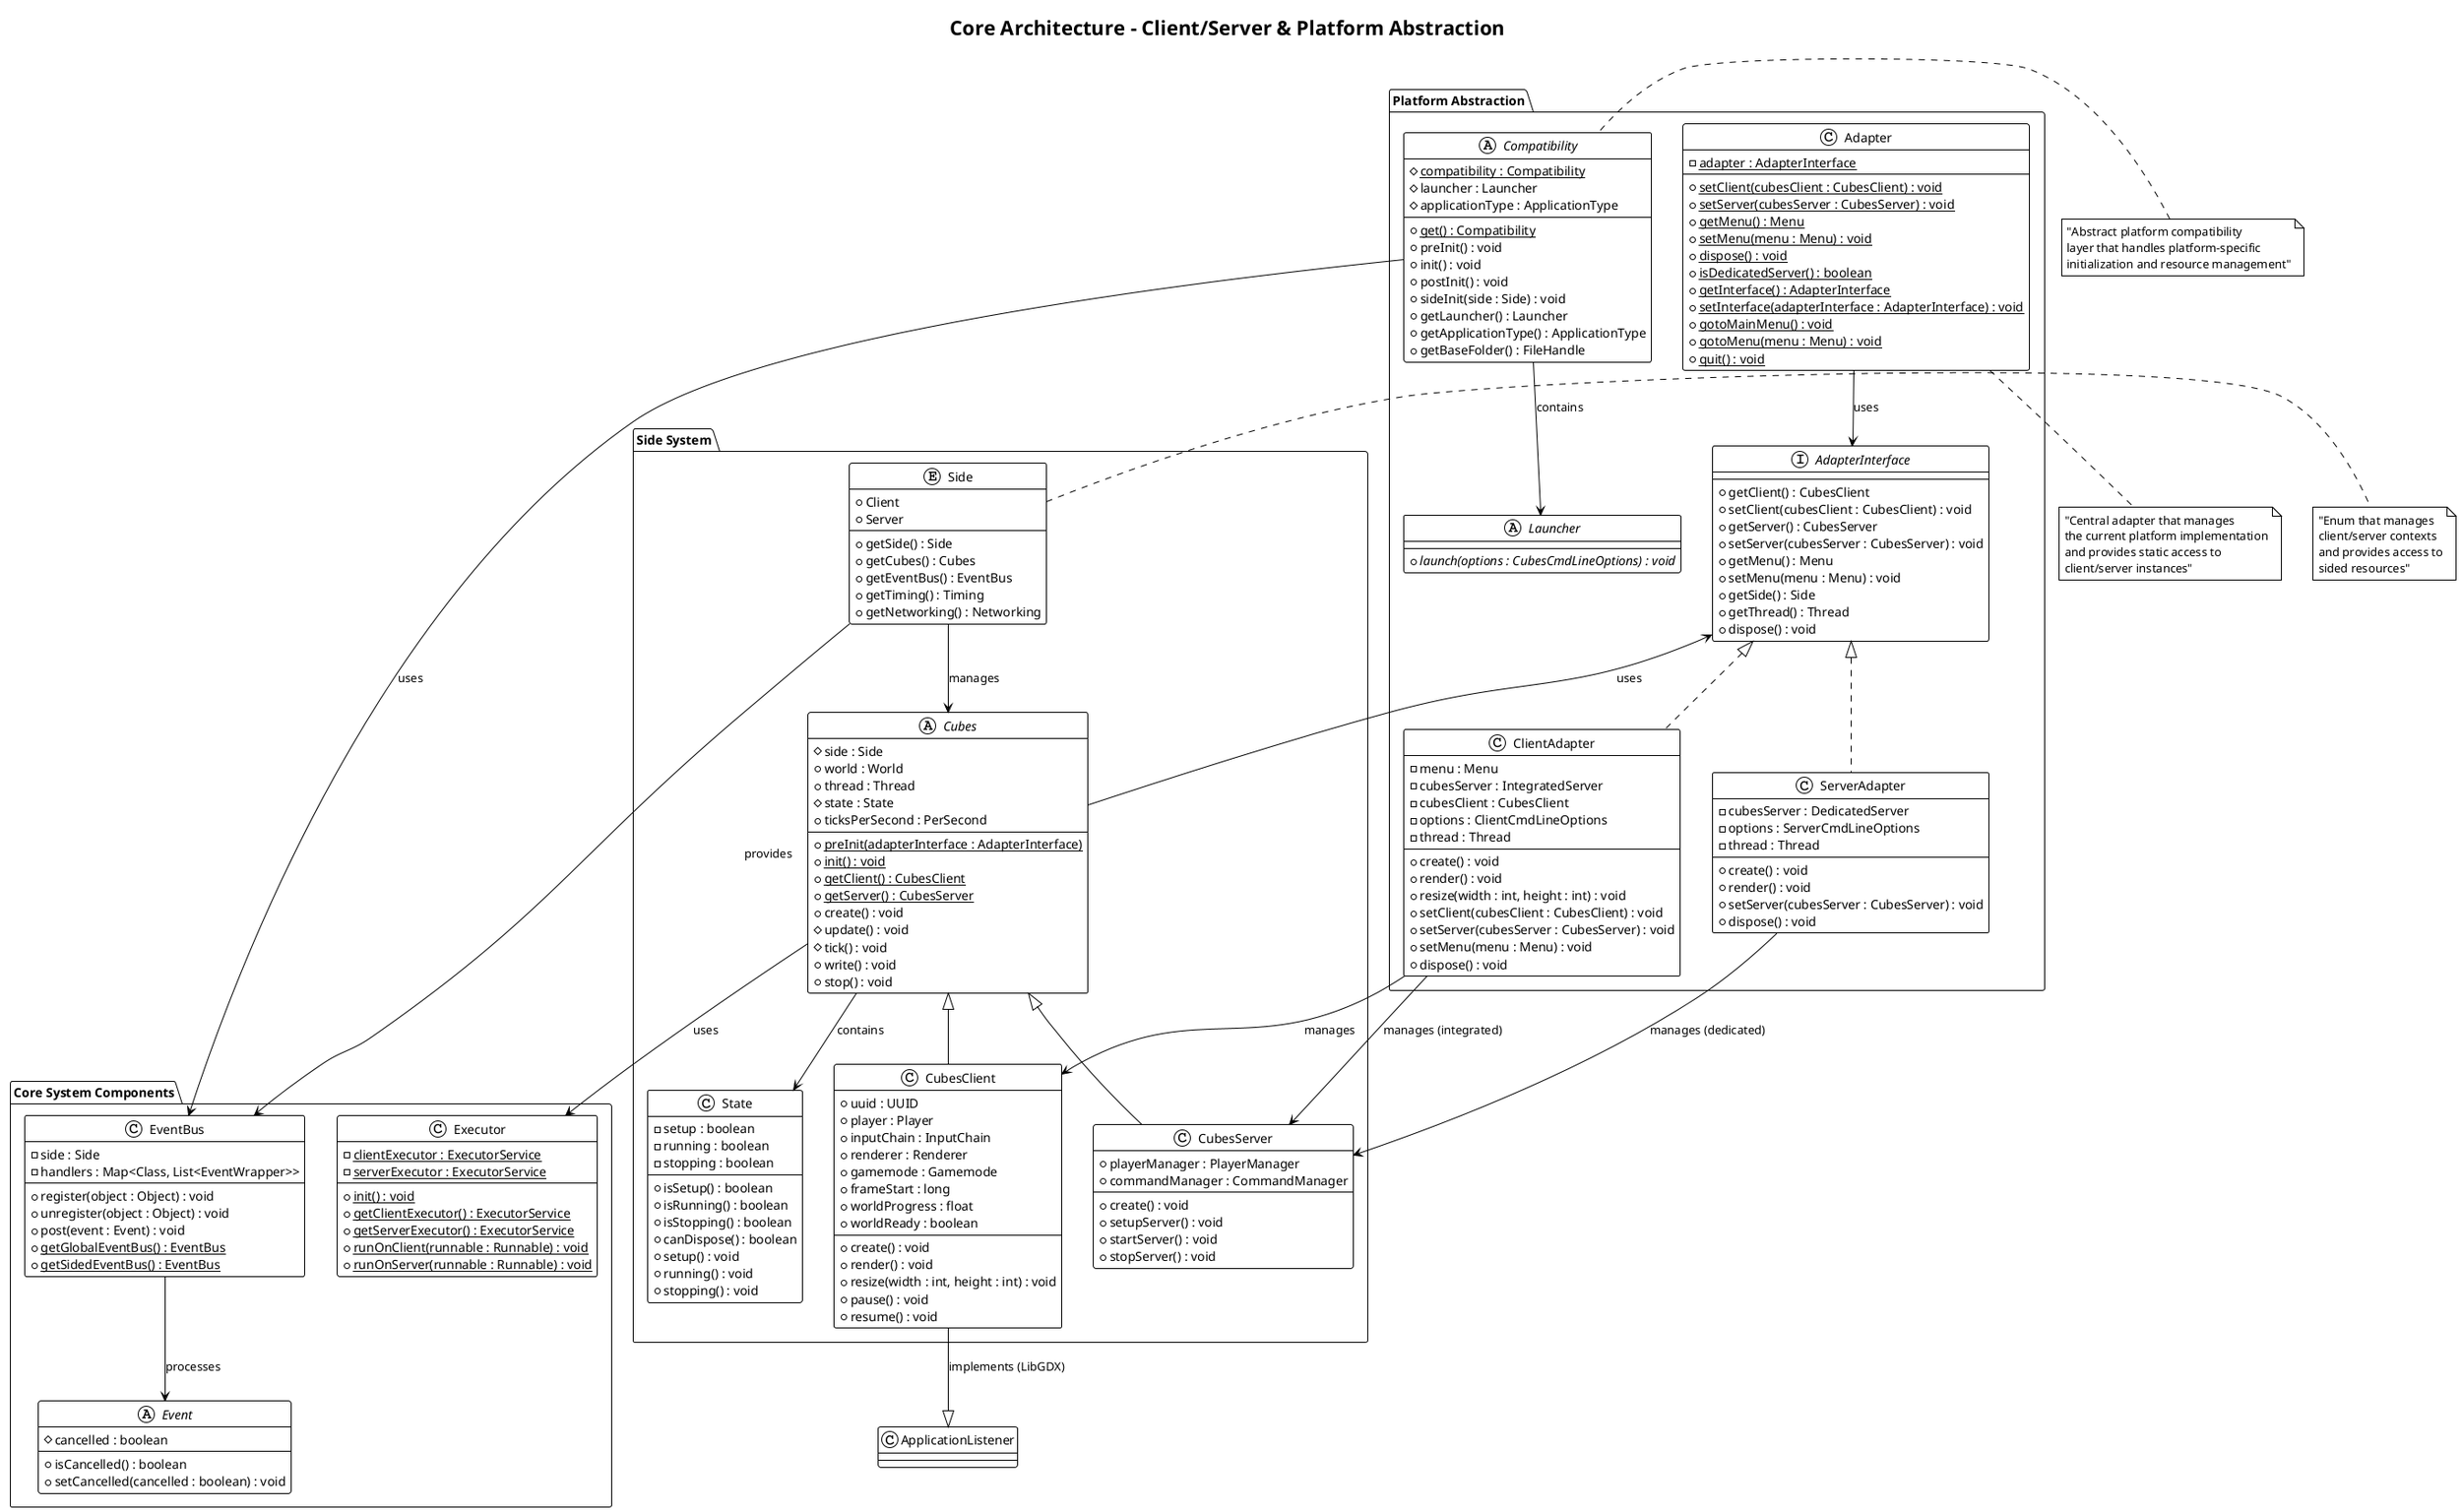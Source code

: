 @startuml Core Architecture - OPP Cubes
!theme plain
title Core Architecture - Client/Server & Platform Abstraction

package "Side System" {
    enum Side {
        +Client
        +Server
        --
        +getSide() : Side
        +getCubes() : Cubes
        +getEventBus() : EventBus
        +getTiming() : Timing
        +getNetworking() : Networking
    }

    abstract class Cubes {
        #side : Side
        +world : World
        +thread : Thread
        #state : State
        +ticksPerSecond : PerSecond
        --
        +{static} preInit(adapterInterface : AdapterInterface)
        +{static} init() : void
        +{static} getClient() : CubesClient
        +{static} getServer() : CubesServer
        +create() : void
        #update() : void
        #tick() : void
        +write() : void
        +stop() : void
    }

    class CubesClient {
        +uuid : UUID
        +player : Player
        +inputChain : InputChain
        +renderer : Renderer
        +gamemode : Gamemode
        +frameStart : long
        +worldProgress : float
        +worldReady : boolean
        --
        +create() : void
        +render() : void
        +resize(width : int, height : int) : void
        +pause() : void
        +resume() : void
    }

    class CubesServer {
        +playerManager : PlayerManager
        +commandManager : CommandManager
        --
        +create() : void
        +setupServer() : void
        +startServer() : void
        +stopServer() : void
    }

    class State {
        -setup : boolean
        -running : boolean
        -stopping : boolean
        --
        +isSetup() : boolean
        +isRunning() : boolean
        +isStopping() : boolean
        +canDispose() : boolean
        +setup() : void
        +running() : void
        +stopping() : void
    }
}

package "Platform Abstraction" {
    interface AdapterInterface {
        +getClient() : CubesClient
        +setClient(cubesClient : CubesClient) : void
        +getServer() : CubesServer
        +setServer(cubesServer : CubesServer) : void
        +getMenu() : Menu
        +setMenu(menu : Menu) : void
        +getSide() : Side
        +getThread() : Thread
        +dispose() : void
    }

    class Adapter {
        -{static} adapter : AdapterInterface
        --
        +{static} setClient(cubesClient : CubesClient) : void
        +{static} setServer(cubesServer : CubesServer) : void
        +{static} getMenu() : Menu
        +{static} setMenu(menu : Menu) : void
        +{static} dispose() : void
        +{static} isDedicatedServer() : boolean
        +{static} getInterface() : AdapterInterface
        +{static} setInterface(adapterInterface : AdapterInterface) : void
        +{static} gotoMainMenu() : void
        +{static} gotoMenu(menu : Menu) : void
        +{static} quit() : void
    }

    class ClientAdapter {
        -menu : Menu
        -cubesServer : IntegratedServer
        -cubesClient : CubesClient
        -options : ClientCmdLineOptions
        -thread : Thread
        --
        +create() : void
        +render() : void
        +resize(width : int, height : int) : void
        +setClient(cubesClient : CubesClient) : void
        +setServer(cubesServer : CubesServer) : void
        +setMenu(menu : Menu) : void
        +dispose() : void
    }

    class ServerAdapter {
        -cubesServer : DedicatedServer
        -options : ServerCmdLineOptions
        -thread : Thread
        --
        +create() : void
        +render() : void
        +setServer(cubesServer : CubesServer) : void
        +dispose() : void
    }

    abstract class Compatibility {
        #{static} compatibility : Compatibility
        #launcher : Launcher
        #applicationType : ApplicationType
        --
        +{static} get() : Compatibility
        +preInit() : void
        +init() : void
        +postInit() : void
        +sideInit(side : Side) : void
        +getLauncher() : Launcher
        +getApplicationType() : ApplicationType
        +getBaseFolder() : FileHandle
    }

    abstract class Launcher {
        +{abstract} launch(options : CubesCmdLineOptions) : void
    }
}

package "Core System Components" {
    class Executor {
        -{static} clientExecutor : ExecutorService
        -{static} serverExecutor : ExecutorService
        --
        +{static} init() : void
        +{static} getClientExecutor() : ExecutorService
        +{static} getServerExecutor() : ExecutorService
        +{static} runOnClient(runnable : Runnable) : void
        +{static} runOnServer(runnable : Runnable) : void
    }

    class EventBus {
        -side : Side
        -handlers : Map<Class, List<EventWrapper>>
        --
        +register(object : Object) : void
        +unregister(object : Object) : void
        +post(event : Event) : void
        +{static} getGlobalEventBus() : EventBus
        +{static} getSidedEventBus() : EventBus
    }

    abstract class Event {
        #cancelled : boolean
        --
        +isCancelled() : boolean
        +setCancelled(cancelled : boolean) : void
    }
}

' Relationships
Cubes <|-- CubesClient
Cubes <|-- CubesServer
Cubes --> State : contains
Side --> Cubes : manages

AdapterInterface <|.. ClientAdapter
AdapterInterface <|.. ServerAdapter
Adapter --> AdapterInterface : uses
ClientAdapter --> CubesClient : manages
ClientAdapter --> CubesServer : manages (integrated)
ServerAdapter --> CubesServer : manages (dedicated)

Cubes --> AdapterInterface : uses
CubesClient --|> ApplicationListener : implements (LibGDX)
Compatibility --> Launcher : contains
Compatibility --> EventBus : uses

Cubes --> Executor : uses
Side --> EventBus : provides
EventBus --> Event : processes

note right of Side : "Enum that manages\nclient/server contexts\nand provides access to\nsided resources"

note bottom of Adapter : "Central adapter that manages\nthe current platform implementation\nand provides static access to\nclient/server instances"

note left of Compatibility : "Abstract platform compatibility\nlayer that handles platform-specific\ninitialization and resource management"

@enduml
